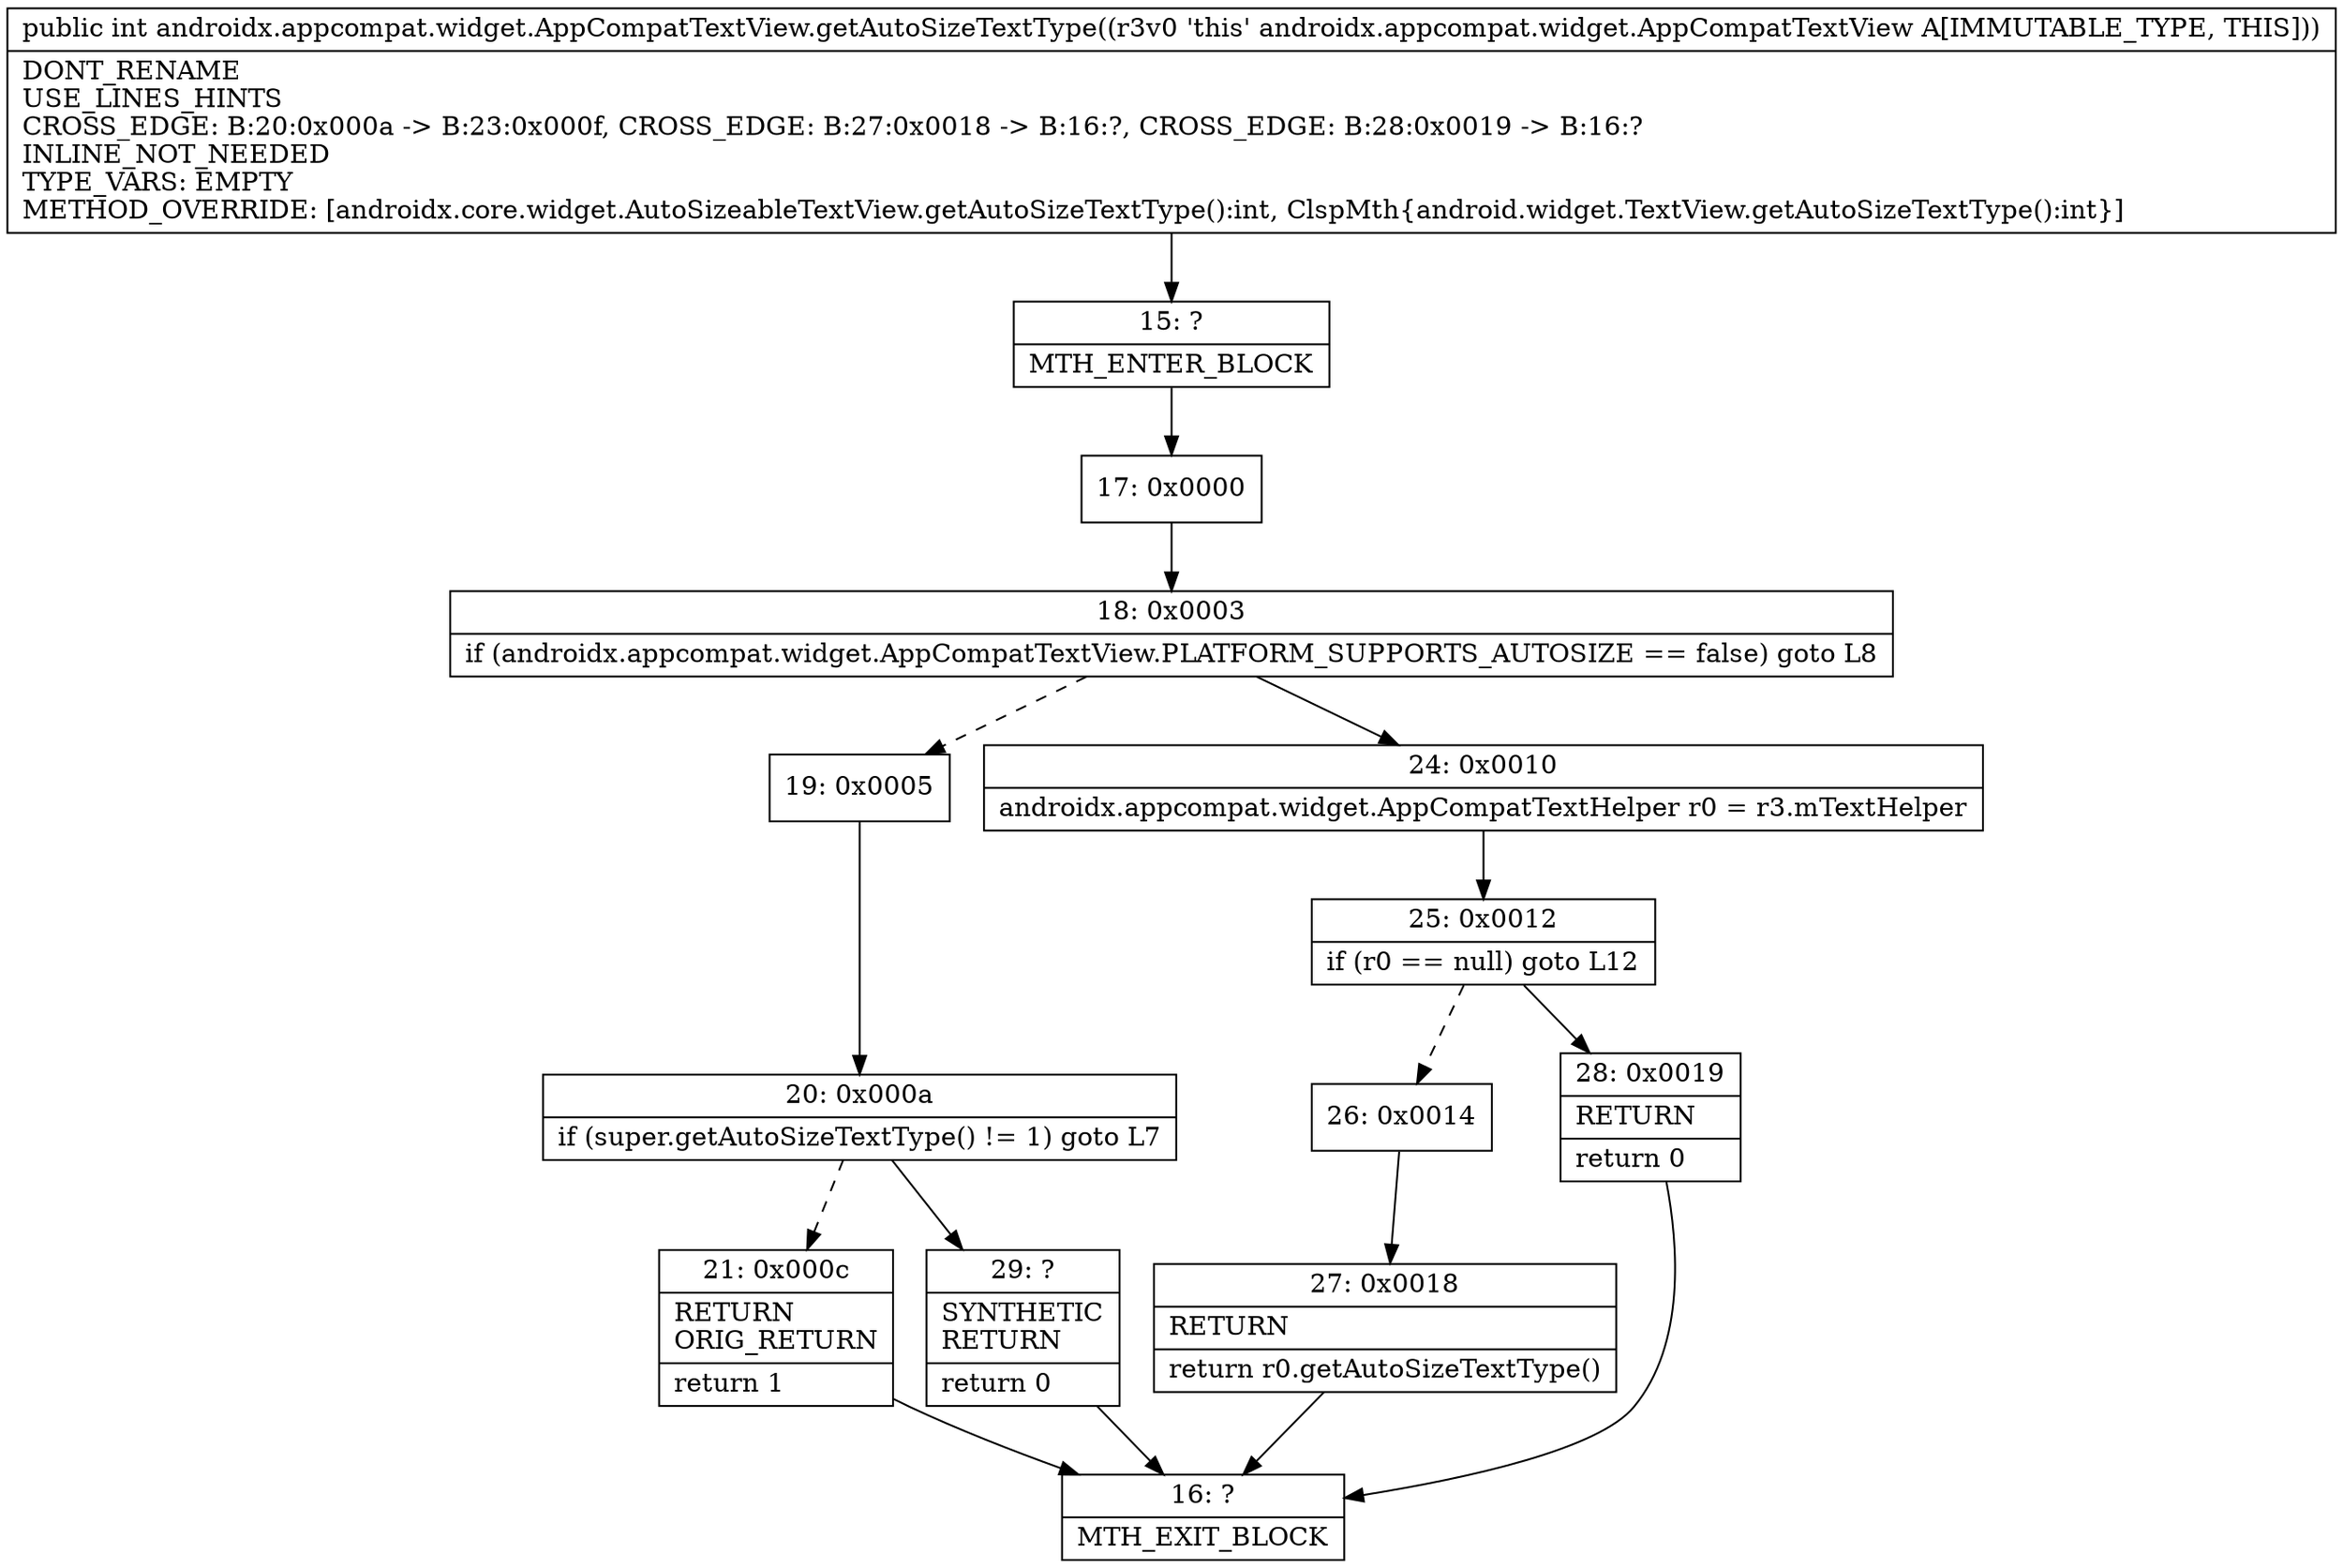 digraph "CFG forandroidx.appcompat.widget.AppCompatTextView.getAutoSizeTextType()I" {
Node_15 [shape=record,label="{15\:\ ?|MTH_ENTER_BLOCK\l}"];
Node_17 [shape=record,label="{17\:\ 0x0000}"];
Node_18 [shape=record,label="{18\:\ 0x0003|if (androidx.appcompat.widget.AppCompatTextView.PLATFORM_SUPPORTS_AUTOSIZE == false) goto L8\l}"];
Node_19 [shape=record,label="{19\:\ 0x0005}"];
Node_20 [shape=record,label="{20\:\ 0x000a|if (super.getAutoSizeTextType() != 1) goto L7\l}"];
Node_21 [shape=record,label="{21\:\ 0x000c|RETURN\lORIG_RETURN\l|return 1\l}"];
Node_16 [shape=record,label="{16\:\ ?|MTH_EXIT_BLOCK\l}"];
Node_29 [shape=record,label="{29\:\ ?|SYNTHETIC\lRETURN\l|return 0\l}"];
Node_24 [shape=record,label="{24\:\ 0x0010|androidx.appcompat.widget.AppCompatTextHelper r0 = r3.mTextHelper\l}"];
Node_25 [shape=record,label="{25\:\ 0x0012|if (r0 == null) goto L12\l}"];
Node_26 [shape=record,label="{26\:\ 0x0014}"];
Node_27 [shape=record,label="{27\:\ 0x0018|RETURN\l|return r0.getAutoSizeTextType()\l}"];
Node_28 [shape=record,label="{28\:\ 0x0019|RETURN\l|return 0\l}"];
MethodNode[shape=record,label="{public int androidx.appcompat.widget.AppCompatTextView.getAutoSizeTextType((r3v0 'this' androidx.appcompat.widget.AppCompatTextView A[IMMUTABLE_TYPE, THIS]))  | DONT_RENAME\lUSE_LINES_HINTS\lCROSS_EDGE: B:20:0x000a \-\> B:23:0x000f, CROSS_EDGE: B:27:0x0018 \-\> B:16:?, CROSS_EDGE: B:28:0x0019 \-\> B:16:?\lINLINE_NOT_NEEDED\lTYPE_VARS: EMPTY\lMETHOD_OVERRIDE: [androidx.core.widget.AutoSizeableTextView.getAutoSizeTextType():int, ClspMth\{android.widget.TextView.getAutoSizeTextType():int\}]\l}"];
MethodNode -> Node_15;Node_15 -> Node_17;
Node_17 -> Node_18;
Node_18 -> Node_19[style=dashed];
Node_18 -> Node_24;
Node_19 -> Node_20;
Node_20 -> Node_21[style=dashed];
Node_20 -> Node_29;
Node_21 -> Node_16;
Node_29 -> Node_16;
Node_24 -> Node_25;
Node_25 -> Node_26[style=dashed];
Node_25 -> Node_28;
Node_26 -> Node_27;
Node_27 -> Node_16;
Node_28 -> Node_16;
}

